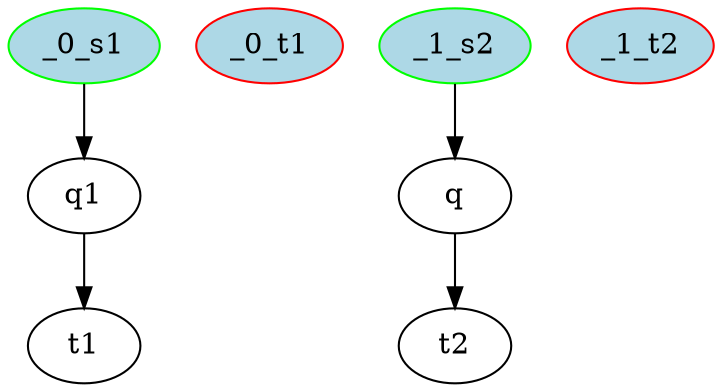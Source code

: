digraph result{
_0_s1 [initial=1,color=green][style=filled,fillcolor=lightblue];
_0_t1 [final=1,color=red][style=filled,fillcolor=lightblue];
_0_s1 -> q1 -> t1;
_1_s2 [initial=1,color=green][style=filled,fillcolor=lightblue];
_1_t2 [final=1,color=red][style=filled,fillcolor=lightblue];
_1_s2 -> q -> t2;
}
